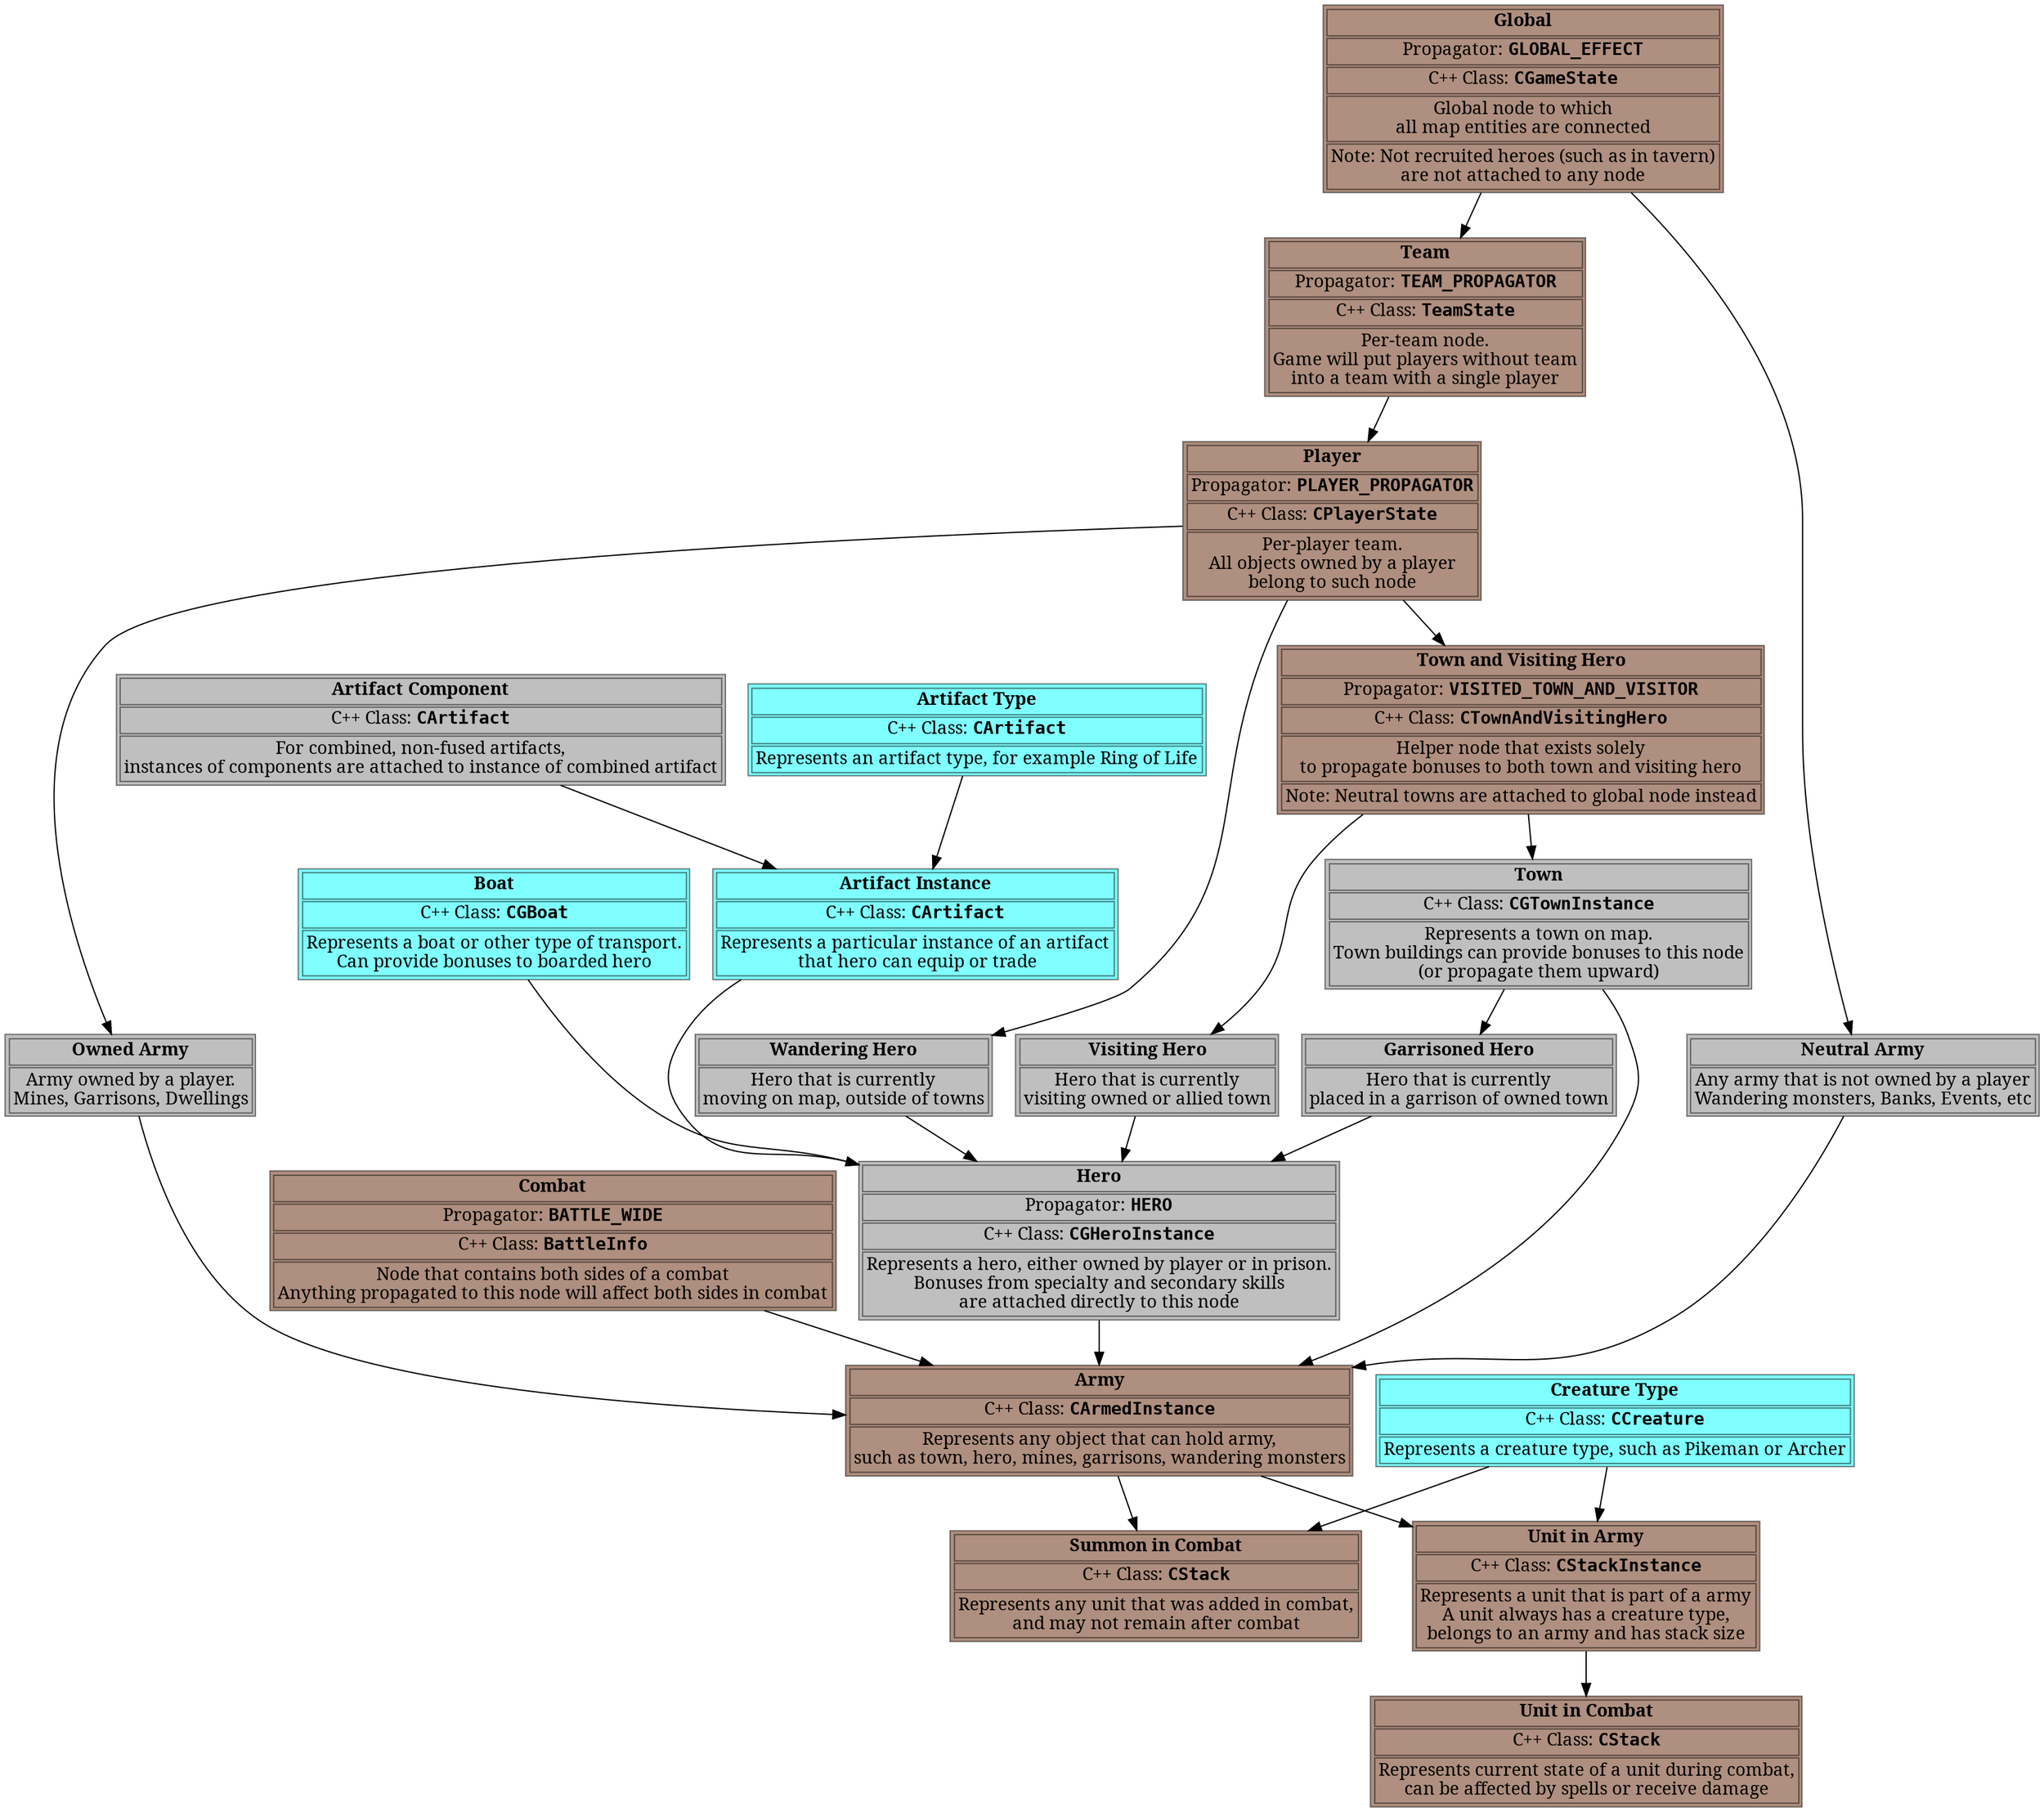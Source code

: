 digraph mygraph {
	fontname="monospace"
	edge [fontname="Noto Serif"]
	node [
		fontname="Noto Serif"
		style=filled
		shape=plain
		fillcolor="#60200080"
		pencolor="#00000080" // frames color
	]

	subgraph rankedTop {
		"Global" [
			label =<<table>
					<tr><td><b>Global</b></td></tr>
					<tr><td>Propagator: <font face="monospace"><b>GLOBAL_EFFECT</b></font></td></tr>
					<tr><td>C++ Class: <font face="monospace"><b>CGameState</b></font></td></tr>
					<tr><td>Global node to which<br/>all map entities are connected</td></tr>
					<tr><td>Note: Not recruited heroes (such as in tavern)<br/>are not attached to any node</td></tr>
				</table>>
		]
		"Team" [
			label =<<table>
					<tr><td><b>Team</b></td></tr>
					<tr><td>Propagator: <font face="monospace"><b>TEAM_PROPAGATOR</b></font></td></tr>
					<tr><td>C++ Class: <font face="monospace"><b>TeamState</b></font></td></tr>
					<tr><td>Per-team node.<br/>Game will put players without team<br/>into a team with a single player</td></tr>
				</table>>
		]
		"Player" [
			label =<<table>
					<tr><td><b>Player</b></td></tr>
					<tr><td>Propagator: <font face="monospace"><b>PLAYER_PROPAGATOR</b></font></td></tr>
					<tr><td>C++ Class: <font face="monospace"><b>CPlayerState</b></font></td></tr>
					<tr><td>Per-player team.<br/>All objects owned by a player<br/>belong to such node</td></tr>
				</table>>
		]
	};

	subgraph rankedArmies {
		rank="same"
		"Hero" [
			fillcolor="#80808080"
			label =<<table>
					<tr><td><b>Hero</b></td></tr>
					<tr><td>Propagator: <font face="monospace"><b>HERO</b></font></td></tr>
					<tr><td>C++ Class: <font face="monospace"><b>CGHeroInstance</b></font></td></tr>
					<tr><td>Represents a hero, either owned by player or in prison.<br/>Bonuses from specialty and secondary skills<br/>are attached directly to this node</td></tr>
				</table>>
		]
		"Combat" [
			label =<<table>
					<tr><td><b>Combat</b></td></tr>
					<tr><td>Propagator: <font face="monospace"><b>BATTLE_WIDE</b></font></td></tr>
					<tr><td>Node that contains both sides of a combat<br/>Anything propagated to this node will affect both sides in combat</td></tr>
				</table>>
		]
	};

	subgraph rankedHeroes {
		rank="same"
		"Visiting Hero" [
			fillcolor="#80808080"
			label =<<table>
					<tr><td><b>Visiting Hero</b></td></tr>
					<tr><td>Hero that is currently<br/>visiting owned or allied town</td></tr>
				</table>>
		]
		"Garrisoned Hero" [
			fillcolor="#80808080"
			label =<<table>
					<tr><td><b>Garrisoned Hero</b></td></tr>
					<tr><td>Hero that is currently<br/>placed in a garrison of owned town</td></tr>
				</table>>
		]
		"Wandering Hero" [
			fillcolor="#80808080"
			label =<<table>
					<tr><td><b>Wandering Hero</b></td></tr>
					<tr><td>Hero that is currently<br/>moving on map, outside of towns</td></tr>
				</table>>
		]
		"Neutral Army" [
			fillcolor="#80808080"
			label =<<table>
					<tr><td><b>Neutral Army</b></td></tr>
					<tr><td>Any army that is not owned by a player<br/>Wandering monsters, Banks, Events, etc</td></tr>
				</table>>
		]
		"Owned Army" [
			fillcolor="#80808080"
			label =<<table>
					<tr><td><b>Owned Army</b></td></tr>
					<tr><td>Army owned by a player.<br/>Mines, Garrisons, Dwellings</td></tr>
				</table>>
		]
	};

	subgraph rankedTopHero {
		rank="same"
		"Town" [
			fillcolor="#80808080"
			label =<<table>
					<tr><td><b>Town</b></td></tr>
					<tr><td>C++ Class: <font face="monospace"><b>CGTownInstance</b></font></td></tr>
					<tr><td>Represents a town on map.<br/>Town buildings can provide bonuses to this node<br/>(or propagate them upward)</td></tr>
				</table>>
		]
		"Artifact Instance" [
			fillcolor="#00FFFF80"
			label =<<table>
					<tr><td><b>Artifact Instance</b></td></tr>
					<tr><td>C++ Class: <font face="monospace"><b>CArtifact</b></font></td></tr>
					<tr><td>Represents a particular instance of an artifact<br/> that hero can equip or trade</td></tr>
				</table>>
		]
		"Boat" [
			fillcolor="#00FFFF80"
			label =<<table>
					<tr><td><b>Boat</b></td></tr>
					<tr><td>C++ Class: <font face="monospace"><b>CGBoat</b></font></td></tr>
					<tr><td>Represents a boat or other type of transport.<br/>Can provide bonuses to boarded hero</td></tr>
				</table>>
		]
	};
	
	subgraph rankedMisc {
		"Town and visiting hero" [
			label =<<table>
					<tr><td><b>Town and Visiting Hero</b></td></tr>
					<tr><td>Propagator: <font face="monospace"><b>VISITED_TOWN_AND_VISITOR</b></font></td></tr>
					<tr><td>C++ Class: <font face="monospace"><b>CTownAndVisitingHero</b></font></td></tr>
					<tr><td>Helper node that exists solely<br/>to propagate bonuses to both town and visiting hero</td></tr>
					<tr><td>Note: Neutral towns are attached to global node instead</td></tr>

				</table>>
		]
		
		"Combat" [
			label =<<table>
					<tr><td><b>Combat</b></td></tr>
					<tr><td>Propagator: <font face="monospace"><b>BATTLE_WIDE</b></font></td></tr>
					<tr><td>C++ Class: <font face="monospace"><b>BattleInfo</b></font></td></tr>
					<tr><td>Node that contains both sides of a combat<br/>Anything propagated to this node will affect both sides in combat</td></tr>
				</table>>
		]
		
		"Creature Type" [
			fillcolor="#00FFFF80"
			label =<<table>
					<tr><td><b>Creature Type</b></td></tr>
					<tr><td>C++ Class: <font face="monospace"><b>CCreature</b></font></td></tr>
					<tr><td>Represents a creature type, such as Pikeman or Archer</td></tr>
				</table>>
		]
		
		"Artifact Type" [
			fillcolor="#00FFFF80"
			label =<<table>
					<tr><td><b>Artifact Type</b></td></tr>
					<tr><td>C++ Class: <font face="monospace"><b>CArtifact</b></font></td></tr>
					<tr><td>Represents an artifact type, for example Ring of Life</td></tr>
				</table>>
		]
		
		"Artifact Component" [
			fillcolor="#80808080"
			label =<<table>
					<tr><td><b>Artifact Component</b></td></tr>
					<tr><td>C++ Class: <font face="monospace"><b>CArtifact</b></font></td></tr>
					<tr><td>For combined, non-fused artifacts,<br/>instances of components are attached to instance of combined artifact</td></tr>
				</table>>
		]
		
		"Army" [
			label =<<table>
					<tr><td><b>Army</b></td></tr>
					<tr><td>C++ Class: <font face="monospace"><b>CArmedInstance</b></font></td></tr>
					<tr><td>Represents any object that can hold army,<br/>such as town, hero, mines, garrisons, wandering monsters</td></tr>
				</table>>
		]

		"Unit in Army" [
			label =<<table>
					<tr><td><b>Unit in Army</b></td></tr>
					<tr><td>C++ Class: <font face="monospace"><b>CStackInstance</b></font></td></tr>
					<tr><td>Represents a unit that is part of a army<br/>A unit always has a creature type,<br/>belongs to an army and has stack size</td></tr>
				</table>>
		]
		
		"Unit in Combat" [
			label =<<table>
					<tr><td><b>Unit in Combat</b></td></tr>
					<tr><td>C++ Class: <font face="monospace"><b>CStack</b></font></td></tr>
					<tr><td>Represents current state of a unit during combat,<br/>can be affected by spells or receive damage</td></tr>
				</table>>
		]
		
		"Summon in Combat" [
			label =<<table>
					<tr><td><b>Summon in Combat</b></td></tr>
					<tr><td>C++ Class: <font face="monospace"><b>CStack</b></font></td></tr>
					<tr><td>Represents any unit that was added in combat,<br/>and may not remain after combat</td></tr>
				</table>>
		]
	};

	"Global" -> "Team"
	"Global" -> "Neutral Army"
	"Team" -> "Player"
	"Player" -> "Town and visiting hero"
	"Player" -> "Wandering Hero"
	"Player" -> "Owned Army"
	"Town and visiting hero" -> "Town"
	"Town and visiting hero" -> "Visiting Hero"
	"Boat" -> "Hero"
	"Combat" -> "Army"
	"Army" -> "Unit in Army"
	"Army" -> "Summon in Combat"
	"Unit in Army" -> "Unit in Combat" 
	"Artifact Type" -> "Artifact Instance"
	"Artifact Component" -> "Artifact Instance"
	"Artifact Instance" -> "Hero"

	"Creature Type" -> "Summon in Combat"
	"Creature Type" -> "Unit in Army"

	"Town" -> "Garrisoned Hero"
	"Town" -> "Army"
	"Neutral Army" -> "Army"
	"Owned Army" -> "Army"

	"Visiting Hero" -> "Hero"
	"Garrisoned Hero" -> "Hero"
	"Wandering Hero" -> "Hero"
	"Hero" -> "Army"
}

